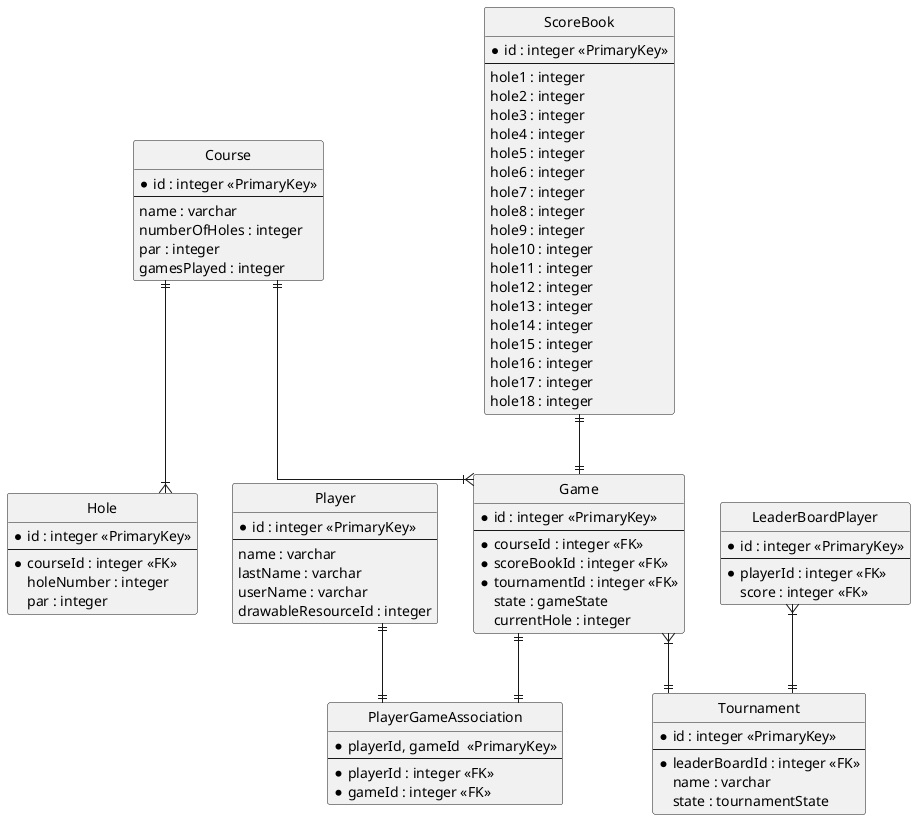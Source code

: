 @startuml

hide circle
skinparam linetype ortho

class Hole {
    * id : integer <<PrimaryKey>>
    ---
    * courseId : integer <<FK>>
    holeNumber : integer
    par : integer
}

class Course {
    * id : integer <<PrimaryKey>>
    ---
    name : varchar
    numberOfHoles : integer
    par : integer
    gamesPlayed : integer
}

class Game {
    * id : integer <<PrimaryKey>>
    ---
    * courseId : integer <<FK>>
    * scoreBookId : integer <<FK>>
    * tournamentId : integer <<FK>>
    state : gameState
    currentHole : integer
}

class Player {
    * id : integer <<PrimaryKey>>
    ---
    name : varchar
    lastName : varchar
    userName : varchar
    drawableResourceId : integer
}

class PlayerGameAssociation {
    * playerId, gameId  <<PrimaryKey>>
    ---
    * playerId : integer <<FK>>
    * gameId : integer <<FK>>
}

class ScoreBook {
    * id : integer <<PrimaryKey>>
    ---
    hole1 : integer
    hole2 : integer
    hole3 : integer
    hole4 : integer
    hole5 : integer
    hole6 : integer
    hole7 : integer
    hole8 : integer
    hole9 : integer
    hole10 : integer
    hole11 : integer
    hole12 : integer
    hole13 : integer
    hole14 : integer
    hole15 : integer
    hole16 : integer
    hole17 : integer
    hole18 : integer
}

class Tournament {
    * id : integer <<PrimaryKey>>
    ---
    * leaderBoardId : integer <<FK>>
    name : varchar
    state : tournamentState
}

class LeaderBoardPlayer {
    * id : integer <<PrimaryKey>>
    ---
    * playerId : integer <<FK>>
    score : integer <<FK>>
}


Course ||--|{ Hole
Course ||--|{ Game
Player ||--|| PlayerGameAssociation
Game ||--|| PlayerGameAssociation
ScoreBook ||--|| Game
Game }|--|| Tournament
LeaderBoardPlayer }|--|| Tournament

@enduml